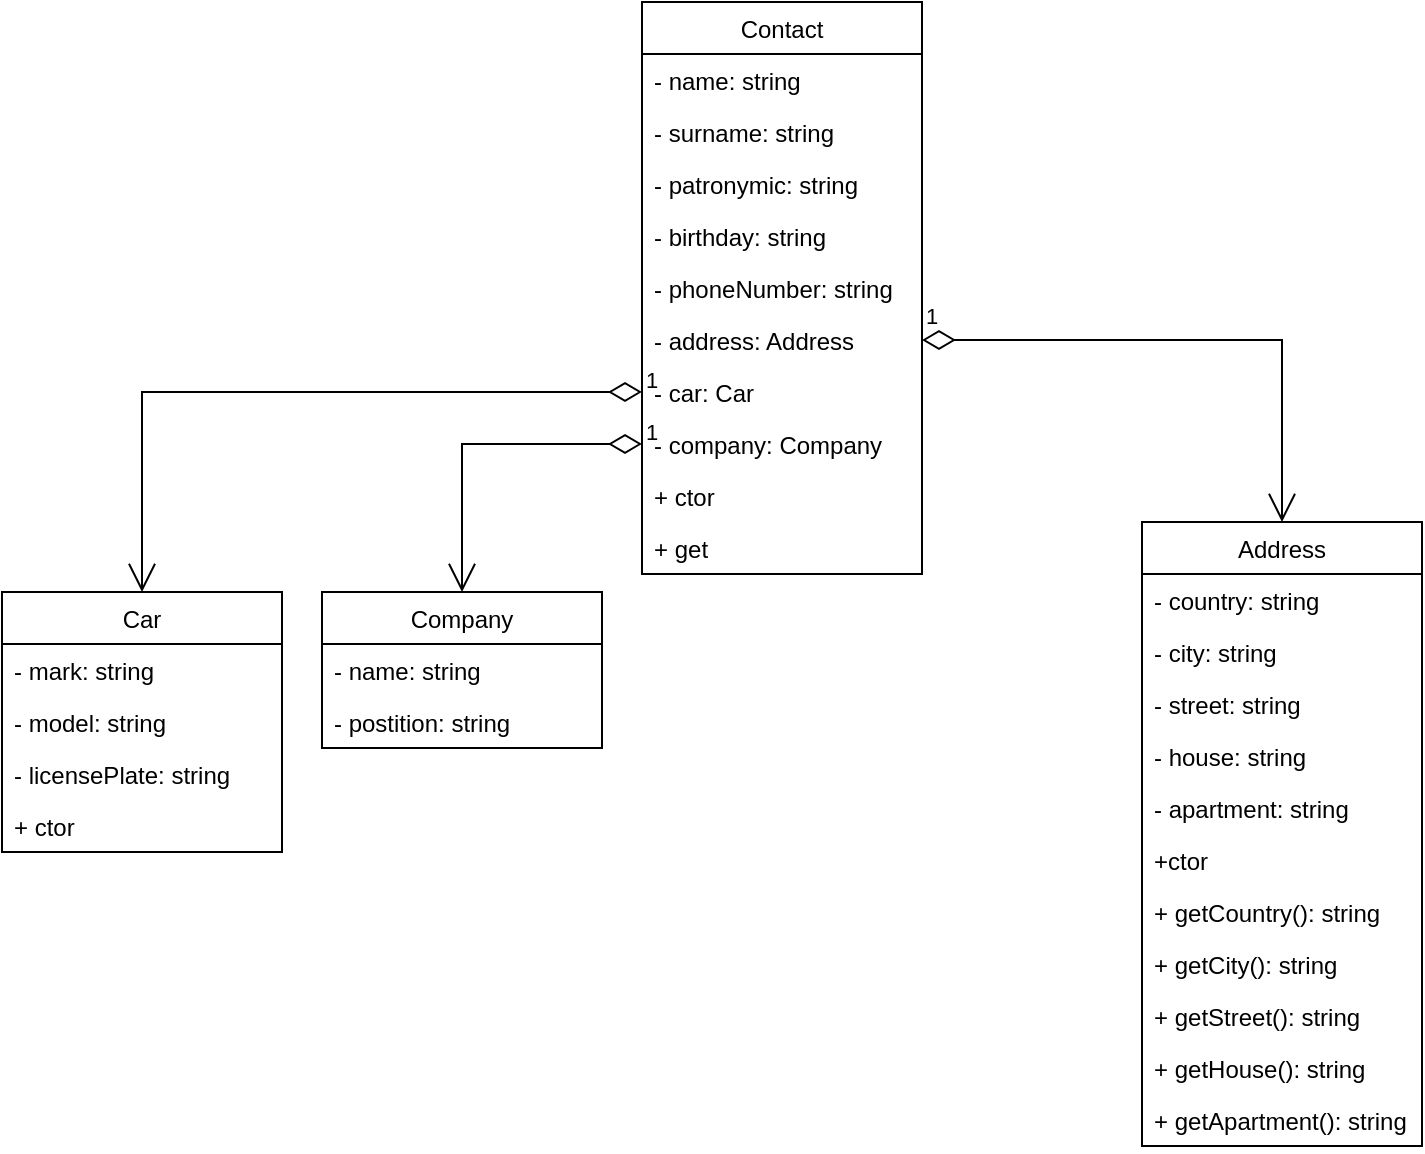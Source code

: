 <mxfile version="17.1.3" type="github"><diagram id="p6clEvgOWPRhVivleARb" name="Page-1"><mxGraphModel dx="1427" dy="1734" grid="1" gridSize="10" guides="1" tooltips="1" connect="1" arrows="1" fold="1" page="1" pageScale="1" pageWidth="827" pageHeight="1169" math="0" shadow="0"><root><mxCell id="0"/><mxCell id="1" parent="0"/><mxCell id="RAwtDlBp8kLaUL_oSU8F-1" value="Contact" style="swimlane;fontStyle=0;childLayout=stackLayout;horizontal=1;startSize=26;fillColor=none;horizontalStack=0;resizeParent=1;resizeParentMax=0;resizeLast=0;collapsible=1;marginBottom=0;" vertex="1" parent="1"><mxGeometry x="180" y="290" width="140" height="286" as="geometry"/></mxCell><mxCell id="RAwtDlBp8kLaUL_oSU8F-2" value="- name: string" style="text;strokeColor=none;fillColor=none;align=left;verticalAlign=top;spacingLeft=4;spacingRight=4;overflow=hidden;rotatable=0;points=[[0,0.5],[1,0.5]];portConstraint=eastwest;" vertex="1" parent="RAwtDlBp8kLaUL_oSU8F-1"><mxGeometry y="26" width="140" height="26" as="geometry"/></mxCell><mxCell id="RAwtDlBp8kLaUL_oSU8F-3" value="- surname: string" style="text;strokeColor=none;fillColor=none;align=left;verticalAlign=top;spacingLeft=4;spacingRight=4;overflow=hidden;rotatable=0;points=[[0,0.5],[1,0.5]];portConstraint=eastwest;" vertex="1" parent="RAwtDlBp8kLaUL_oSU8F-1"><mxGeometry y="52" width="140" height="26" as="geometry"/></mxCell><mxCell id="RAwtDlBp8kLaUL_oSU8F-5" value="- patronymic: string" style="text;strokeColor=none;fillColor=none;align=left;verticalAlign=top;spacingLeft=4;spacingRight=4;overflow=hidden;rotatable=0;points=[[0,0.5],[1,0.5]];portConstraint=eastwest;" vertex="1" parent="RAwtDlBp8kLaUL_oSU8F-1"><mxGeometry y="78" width="140" height="26" as="geometry"/></mxCell><mxCell id="RAwtDlBp8kLaUL_oSU8F-6" value="- birthday: string" style="text;strokeColor=none;fillColor=none;align=left;verticalAlign=top;spacingLeft=4;spacingRight=4;overflow=hidden;rotatable=0;points=[[0,0.5],[1,0.5]];portConstraint=eastwest;" vertex="1" parent="RAwtDlBp8kLaUL_oSU8F-1"><mxGeometry y="104" width="140" height="26" as="geometry"/></mxCell><mxCell id="RAwtDlBp8kLaUL_oSU8F-12" value="- phoneNumber: string" style="text;strokeColor=none;fillColor=none;align=left;verticalAlign=top;spacingLeft=4;spacingRight=4;overflow=hidden;rotatable=0;points=[[0,0.5],[1,0.5]];portConstraint=eastwest;" vertex="1" parent="RAwtDlBp8kLaUL_oSU8F-1"><mxGeometry y="130" width="140" height="26" as="geometry"/></mxCell><mxCell id="RAwtDlBp8kLaUL_oSU8F-13" value="- address: Address" style="text;strokeColor=none;fillColor=none;align=left;verticalAlign=top;spacingLeft=4;spacingRight=4;overflow=hidden;rotatable=0;points=[[0,0.5],[1,0.5]];portConstraint=eastwest;" vertex="1" parent="RAwtDlBp8kLaUL_oSU8F-1"><mxGeometry y="156" width="140" height="26" as="geometry"/></mxCell><mxCell id="RAwtDlBp8kLaUL_oSU8F-21" value="- car: Car" style="text;strokeColor=none;fillColor=none;align=left;verticalAlign=top;spacingLeft=4;spacingRight=4;overflow=hidden;rotatable=0;points=[[0,0.5],[1,0.5]];portConstraint=eastwest;" vertex="1" parent="RAwtDlBp8kLaUL_oSU8F-1"><mxGeometry y="182" width="140" height="26" as="geometry"/></mxCell><mxCell id="RAwtDlBp8kLaUL_oSU8F-22" value="- company: Company" style="text;strokeColor=none;fillColor=none;align=left;verticalAlign=top;spacingLeft=4;spacingRight=4;overflow=hidden;rotatable=0;points=[[0,0.5],[1,0.5]];portConstraint=eastwest;" vertex="1" parent="RAwtDlBp8kLaUL_oSU8F-1"><mxGeometry y="208" width="140" height="26" as="geometry"/></mxCell><mxCell id="RAwtDlBp8kLaUL_oSU8F-24" value="+ ctor" style="text;strokeColor=none;fillColor=none;align=left;verticalAlign=top;spacingLeft=4;spacingRight=4;overflow=hidden;rotatable=0;points=[[0,0.5],[1,0.5]];portConstraint=eastwest;" vertex="1" parent="RAwtDlBp8kLaUL_oSU8F-1"><mxGeometry y="234" width="140" height="26" as="geometry"/></mxCell><mxCell id="RAwtDlBp8kLaUL_oSU8F-60" value="+ get" style="text;strokeColor=none;fillColor=none;align=left;verticalAlign=top;spacingLeft=4;spacingRight=4;overflow=hidden;rotatable=0;points=[[0,0.5],[1,0.5]];portConstraint=eastwest;" vertex="1" parent="RAwtDlBp8kLaUL_oSU8F-1"><mxGeometry y="260" width="140" height="26" as="geometry"/></mxCell><mxCell id="RAwtDlBp8kLaUL_oSU8F-25" value="Address" style="swimlane;fontStyle=0;childLayout=stackLayout;horizontal=1;startSize=26;fillColor=none;horizontalStack=0;resizeParent=1;resizeParentMax=0;resizeLast=0;collapsible=1;marginBottom=0;" vertex="1" parent="1"><mxGeometry x="430" y="550" width="140" height="312" as="geometry"/></mxCell><mxCell id="RAwtDlBp8kLaUL_oSU8F-27" value="- country: string" style="text;strokeColor=none;fillColor=none;align=left;verticalAlign=top;spacingLeft=4;spacingRight=4;overflow=hidden;rotatable=0;points=[[0,0.5],[1,0.5]];portConstraint=eastwest;" vertex="1" parent="RAwtDlBp8kLaUL_oSU8F-25"><mxGeometry y="26" width="140" height="26" as="geometry"/></mxCell><mxCell id="RAwtDlBp8kLaUL_oSU8F-28" value="- city: string" style="text;strokeColor=none;fillColor=none;align=left;verticalAlign=top;spacingLeft=4;spacingRight=4;overflow=hidden;rotatable=0;points=[[0,0.5],[1,0.5]];portConstraint=eastwest;" vertex="1" parent="RAwtDlBp8kLaUL_oSU8F-25"><mxGeometry y="52" width="140" height="26" as="geometry"/></mxCell><mxCell id="RAwtDlBp8kLaUL_oSU8F-29" value="- street: string" style="text;strokeColor=none;fillColor=none;align=left;verticalAlign=top;spacingLeft=4;spacingRight=4;overflow=hidden;rotatable=0;points=[[0,0.5],[1,0.5]];portConstraint=eastwest;" vertex="1" parent="RAwtDlBp8kLaUL_oSU8F-25"><mxGeometry y="78" width="140" height="26" as="geometry"/></mxCell><mxCell id="RAwtDlBp8kLaUL_oSU8F-30" value="- house: string" style="text;strokeColor=none;fillColor=none;align=left;verticalAlign=top;spacingLeft=4;spacingRight=4;overflow=hidden;rotatable=0;points=[[0,0.5],[1,0.5]];portConstraint=eastwest;" vertex="1" parent="RAwtDlBp8kLaUL_oSU8F-25"><mxGeometry y="104" width="140" height="26" as="geometry"/></mxCell><mxCell id="RAwtDlBp8kLaUL_oSU8F-31" value="- apartment: string" style="text;strokeColor=none;fillColor=none;align=left;verticalAlign=top;spacingLeft=4;spacingRight=4;overflow=hidden;rotatable=0;points=[[0,0.5],[1,0.5]];portConstraint=eastwest;" vertex="1" parent="RAwtDlBp8kLaUL_oSU8F-25"><mxGeometry y="130" width="140" height="26" as="geometry"/></mxCell><mxCell id="RAwtDlBp8kLaUL_oSU8F-38" value="+ctor" style="text;strokeColor=none;fillColor=none;align=left;verticalAlign=top;spacingLeft=4;spacingRight=4;overflow=hidden;rotatable=0;points=[[0,0.5],[1,0.5]];portConstraint=eastwest;" vertex="1" parent="RAwtDlBp8kLaUL_oSU8F-25"><mxGeometry y="156" width="140" height="26" as="geometry"/></mxCell><mxCell id="RAwtDlBp8kLaUL_oSU8F-39" value="+ getCountry(): string" style="text;strokeColor=none;fillColor=none;align=left;verticalAlign=top;spacingLeft=4;spacingRight=4;overflow=hidden;rotatable=0;points=[[0,0.5],[1,0.5]];portConstraint=eastwest;" vertex="1" parent="RAwtDlBp8kLaUL_oSU8F-25"><mxGeometry y="182" width="140" height="26" as="geometry"/></mxCell><mxCell id="RAwtDlBp8kLaUL_oSU8F-43" value="+ getCity(): string" style="text;strokeColor=none;fillColor=none;align=left;verticalAlign=top;spacingLeft=4;spacingRight=4;overflow=hidden;rotatable=0;points=[[0,0.5],[1,0.5]];portConstraint=eastwest;" vertex="1" parent="RAwtDlBp8kLaUL_oSU8F-25"><mxGeometry y="208" width="140" height="26" as="geometry"/></mxCell><mxCell id="RAwtDlBp8kLaUL_oSU8F-40" value="+ getStreet(): string" style="text;strokeColor=none;fillColor=none;align=left;verticalAlign=top;spacingLeft=4;spacingRight=4;overflow=hidden;rotatable=0;points=[[0,0.5],[1,0.5]];portConstraint=eastwest;" vertex="1" parent="RAwtDlBp8kLaUL_oSU8F-25"><mxGeometry y="234" width="140" height="26" as="geometry"/></mxCell><mxCell id="RAwtDlBp8kLaUL_oSU8F-41" value="+ getHouse(): string" style="text;strokeColor=none;fillColor=none;align=left;verticalAlign=top;spacingLeft=4;spacingRight=4;overflow=hidden;rotatable=0;points=[[0,0.5],[1,0.5]];portConstraint=eastwest;" vertex="1" parent="RAwtDlBp8kLaUL_oSU8F-25"><mxGeometry y="260" width="140" height="26" as="geometry"/></mxCell><mxCell id="RAwtDlBp8kLaUL_oSU8F-42" value="+ getApartment(): string" style="text;strokeColor=none;fillColor=none;align=left;verticalAlign=top;spacingLeft=4;spacingRight=4;overflow=hidden;rotatable=0;points=[[0,0.5],[1,0.5]];portConstraint=eastwest;" vertex="1" parent="RAwtDlBp8kLaUL_oSU8F-25"><mxGeometry y="286" width="140" height="26" as="geometry"/></mxCell><mxCell id="RAwtDlBp8kLaUL_oSU8F-45" value="1" style="endArrow=open;html=1;endSize=12;startArrow=diamondThin;startSize=14;startFill=0;edgeStyle=orthogonalEdgeStyle;align=left;verticalAlign=bottom;rounded=0;exitX=1;exitY=0.5;exitDx=0;exitDy=0;entryX=0.5;entryY=0;entryDx=0;entryDy=0;" edge="1" parent="1" source="RAwtDlBp8kLaUL_oSU8F-13" target="RAwtDlBp8kLaUL_oSU8F-25"><mxGeometry x="-1" y="3" relative="1" as="geometry"><mxPoint x="250" y="780" as="sourcePoint"/><mxPoint x="410" y="780" as="targetPoint"/></mxGeometry></mxCell><mxCell id="RAwtDlBp8kLaUL_oSU8F-46" value="Car" style="swimlane;fontStyle=0;childLayout=stackLayout;horizontal=1;startSize=26;fillColor=none;horizontalStack=0;resizeParent=1;resizeParentMax=0;resizeLast=0;collapsible=1;marginBottom=0;" vertex="1" parent="1"><mxGeometry x="-140" y="585" width="140" height="130" as="geometry"/></mxCell><mxCell id="RAwtDlBp8kLaUL_oSU8F-47" value="- mark: string" style="text;strokeColor=none;fillColor=none;align=left;verticalAlign=top;spacingLeft=4;spacingRight=4;overflow=hidden;rotatable=0;points=[[0,0.5],[1,0.5]];portConstraint=eastwest;" vertex="1" parent="RAwtDlBp8kLaUL_oSU8F-46"><mxGeometry y="26" width="140" height="26" as="geometry"/></mxCell><mxCell id="RAwtDlBp8kLaUL_oSU8F-48" value="- model: string" style="text;strokeColor=none;fillColor=none;align=left;verticalAlign=top;spacingLeft=4;spacingRight=4;overflow=hidden;rotatable=0;points=[[0,0.5],[1,0.5]];portConstraint=eastwest;" vertex="1" parent="RAwtDlBp8kLaUL_oSU8F-46"><mxGeometry y="52" width="140" height="26" as="geometry"/></mxCell><mxCell id="RAwtDlBp8kLaUL_oSU8F-49" value="- licensePlate: string" style="text;strokeColor=none;fillColor=none;align=left;verticalAlign=top;spacingLeft=4;spacingRight=4;overflow=hidden;rotatable=0;points=[[0,0.5],[1,0.5]];portConstraint=eastwest;" vertex="1" parent="RAwtDlBp8kLaUL_oSU8F-46"><mxGeometry y="78" width="140" height="26" as="geometry"/></mxCell><mxCell id="RAwtDlBp8kLaUL_oSU8F-50" value="+ ctor" style="text;strokeColor=none;fillColor=none;align=left;verticalAlign=top;spacingLeft=4;spacingRight=4;overflow=hidden;rotatable=0;points=[[0,0.5],[1,0.5]];portConstraint=eastwest;" vertex="1" parent="RAwtDlBp8kLaUL_oSU8F-46"><mxGeometry y="104" width="140" height="26" as="geometry"/></mxCell><mxCell id="RAwtDlBp8kLaUL_oSU8F-54" value="1" style="endArrow=open;html=1;endSize=12;startArrow=diamondThin;startSize=14;startFill=0;edgeStyle=orthogonalEdgeStyle;align=left;verticalAlign=bottom;rounded=0;exitX=0;exitY=0.5;exitDx=0;exitDy=0;entryX=0.5;entryY=0;entryDx=0;entryDy=0;" edge="1" parent="1" source="RAwtDlBp8kLaUL_oSU8F-21" target="RAwtDlBp8kLaUL_oSU8F-46"><mxGeometry x="-1" y="3" relative="1" as="geometry"><mxPoint x="140" y="790" as="sourcePoint"/><mxPoint x="300" y="790" as="targetPoint"/></mxGeometry></mxCell><mxCell id="RAwtDlBp8kLaUL_oSU8F-55" value="Company" style="swimlane;fontStyle=0;childLayout=stackLayout;horizontal=1;startSize=26;fillColor=none;horizontalStack=0;resizeParent=1;resizeParentMax=0;resizeLast=0;collapsible=1;marginBottom=0;" vertex="1" parent="1"><mxGeometry x="20" y="585" width="140" height="78" as="geometry"/></mxCell><mxCell id="RAwtDlBp8kLaUL_oSU8F-56" value="- name: string" style="text;strokeColor=none;fillColor=none;align=left;verticalAlign=top;spacingLeft=4;spacingRight=4;overflow=hidden;rotatable=0;points=[[0,0.5],[1,0.5]];portConstraint=eastwest;" vertex="1" parent="RAwtDlBp8kLaUL_oSU8F-55"><mxGeometry y="26" width="140" height="26" as="geometry"/></mxCell><mxCell id="RAwtDlBp8kLaUL_oSU8F-57" value="- postition: string" style="text;strokeColor=none;fillColor=none;align=left;verticalAlign=top;spacingLeft=4;spacingRight=4;overflow=hidden;rotatable=0;points=[[0,0.5],[1,0.5]];portConstraint=eastwest;" vertex="1" parent="RAwtDlBp8kLaUL_oSU8F-55"><mxGeometry y="52" width="140" height="26" as="geometry"/></mxCell><mxCell id="RAwtDlBp8kLaUL_oSU8F-59" value="1" style="endArrow=open;html=1;endSize=12;startArrow=diamondThin;startSize=14;startFill=0;edgeStyle=orthogonalEdgeStyle;align=left;verticalAlign=bottom;rounded=0;exitX=0;exitY=0.5;exitDx=0;exitDy=0;entryX=0.5;entryY=0;entryDx=0;entryDy=0;" edge="1" parent="1" source="RAwtDlBp8kLaUL_oSU8F-22" target="RAwtDlBp8kLaUL_oSU8F-55"><mxGeometry x="-1" y="3" relative="1" as="geometry"><mxPoint x="100" y="780" as="sourcePoint"/><mxPoint x="260" y="780" as="targetPoint"/></mxGeometry></mxCell></root></mxGraphModel></diagram></mxfile>